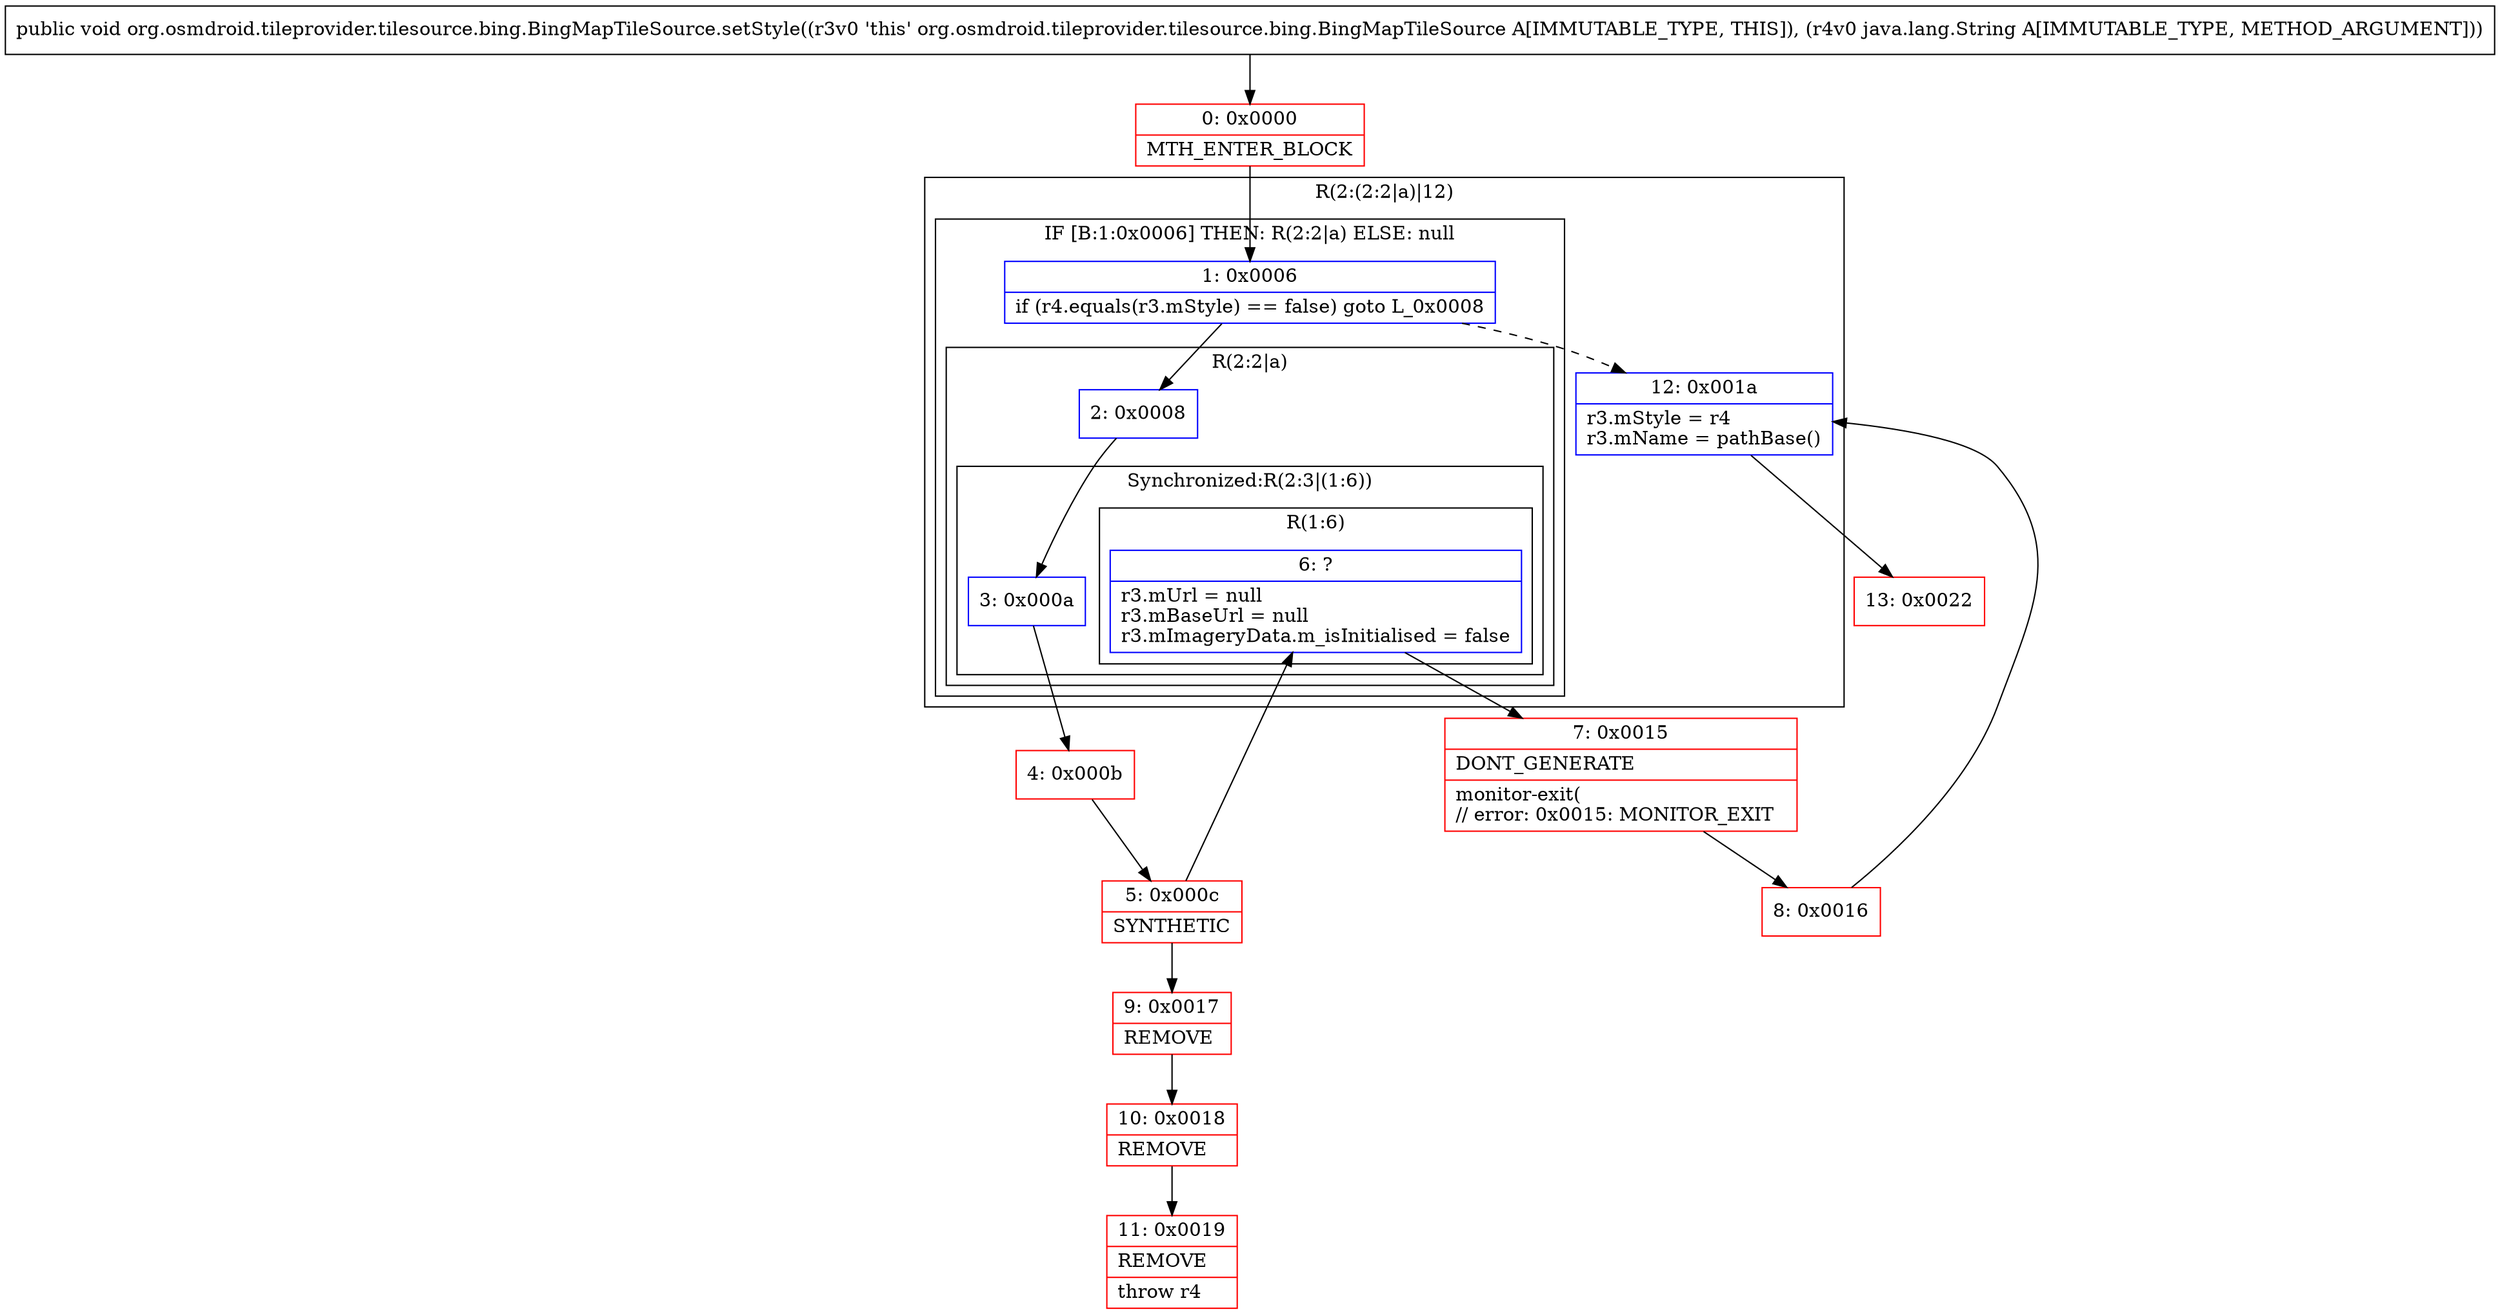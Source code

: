 digraph "CFG fororg.osmdroid.tileprovider.tilesource.bing.BingMapTileSource.setStyle(Ljava\/lang\/String;)V" {
subgraph cluster_Region_1330443141 {
label = "R(2:(2:2|a)|12)";
node [shape=record,color=blue];
subgraph cluster_IfRegion_388281882 {
label = "IF [B:1:0x0006] THEN: R(2:2|a) ELSE: null";
node [shape=record,color=blue];
Node_1 [shape=record,label="{1\:\ 0x0006|if (r4.equals(r3.mStyle) == false) goto L_0x0008\l}"];
subgraph cluster_Region_1277186762 {
label = "R(2:2|a)";
node [shape=record,color=blue];
Node_2 [shape=record,label="{2\:\ 0x0008}"];
subgraph cluster_SynchronizedRegion_849883421 {
label = "Synchronized:R(2:3|(1:6))";
node [shape=record,color=blue];
Node_3 [shape=record,label="{3\:\ 0x000a}"];
subgraph cluster_Region_441465878 {
label = "R(1:6)";
node [shape=record,color=blue];
Node_6 [shape=record,label="{6\:\ ?|r3.mUrl = null\lr3.mBaseUrl = null\lr3.mImageryData.m_isInitialised = false\l}"];
}
}
}
}
Node_12 [shape=record,label="{12\:\ 0x001a|r3.mStyle = r4\lr3.mName = pathBase()\l}"];
}
Node_0 [shape=record,color=red,label="{0\:\ 0x0000|MTH_ENTER_BLOCK\l}"];
Node_4 [shape=record,color=red,label="{4\:\ 0x000b}"];
Node_5 [shape=record,color=red,label="{5\:\ 0x000c|SYNTHETIC\l}"];
Node_7 [shape=record,color=red,label="{7\:\ 0x0015|DONT_GENERATE\l|monitor\-exit(\l\/\/ error: 0x0015: MONITOR_EXIT  \l}"];
Node_8 [shape=record,color=red,label="{8\:\ 0x0016}"];
Node_9 [shape=record,color=red,label="{9\:\ 0x0017|REMOVE\l}"];
Node_10 [shape=record,color=red,label="{10\:\ 0x0018|REMOVE\l}"];
Node_11 [shape=record,color=red,label="{11\:\ 0x0019|REMOVE\l|throw r4\l}"];
Node_13 [shape=record,color=red,label="{13\:\ 0x0022}"];
MethodNode[shape=record,label="{public void org.osmdroid.tileprovider.tilesource.bing.BingMapTileSource.setStyle((r3v0 'this' org.osmdroid.tileprovider.tilesource.bing.BingMapTileSource A[IMMUTABLE_TYPE, THIS]), (r4v0 java.lang.String A[IMMUTABLE_TYPE, METHOD_ARGUMENT])) }"];
MethodNode -> Node_0;
Node_1 -> Node_2;
Node_1 -> Node_12[style=dashed];
Node_2 -> Node_3;
Node_3 -> Node_4;
Node_6 -> Node_7;
Node_12 -> Node_13;
Node_0 -> Node_1;
Node_4 -> Node_5;
Node_5 -> Node_6;
Node_5 -> Node_9;
Node_7 -> Node_8;
Node_8 -> Node_12;
Node_9 -> Node_10;
Node_10 -> Node_11;
}

